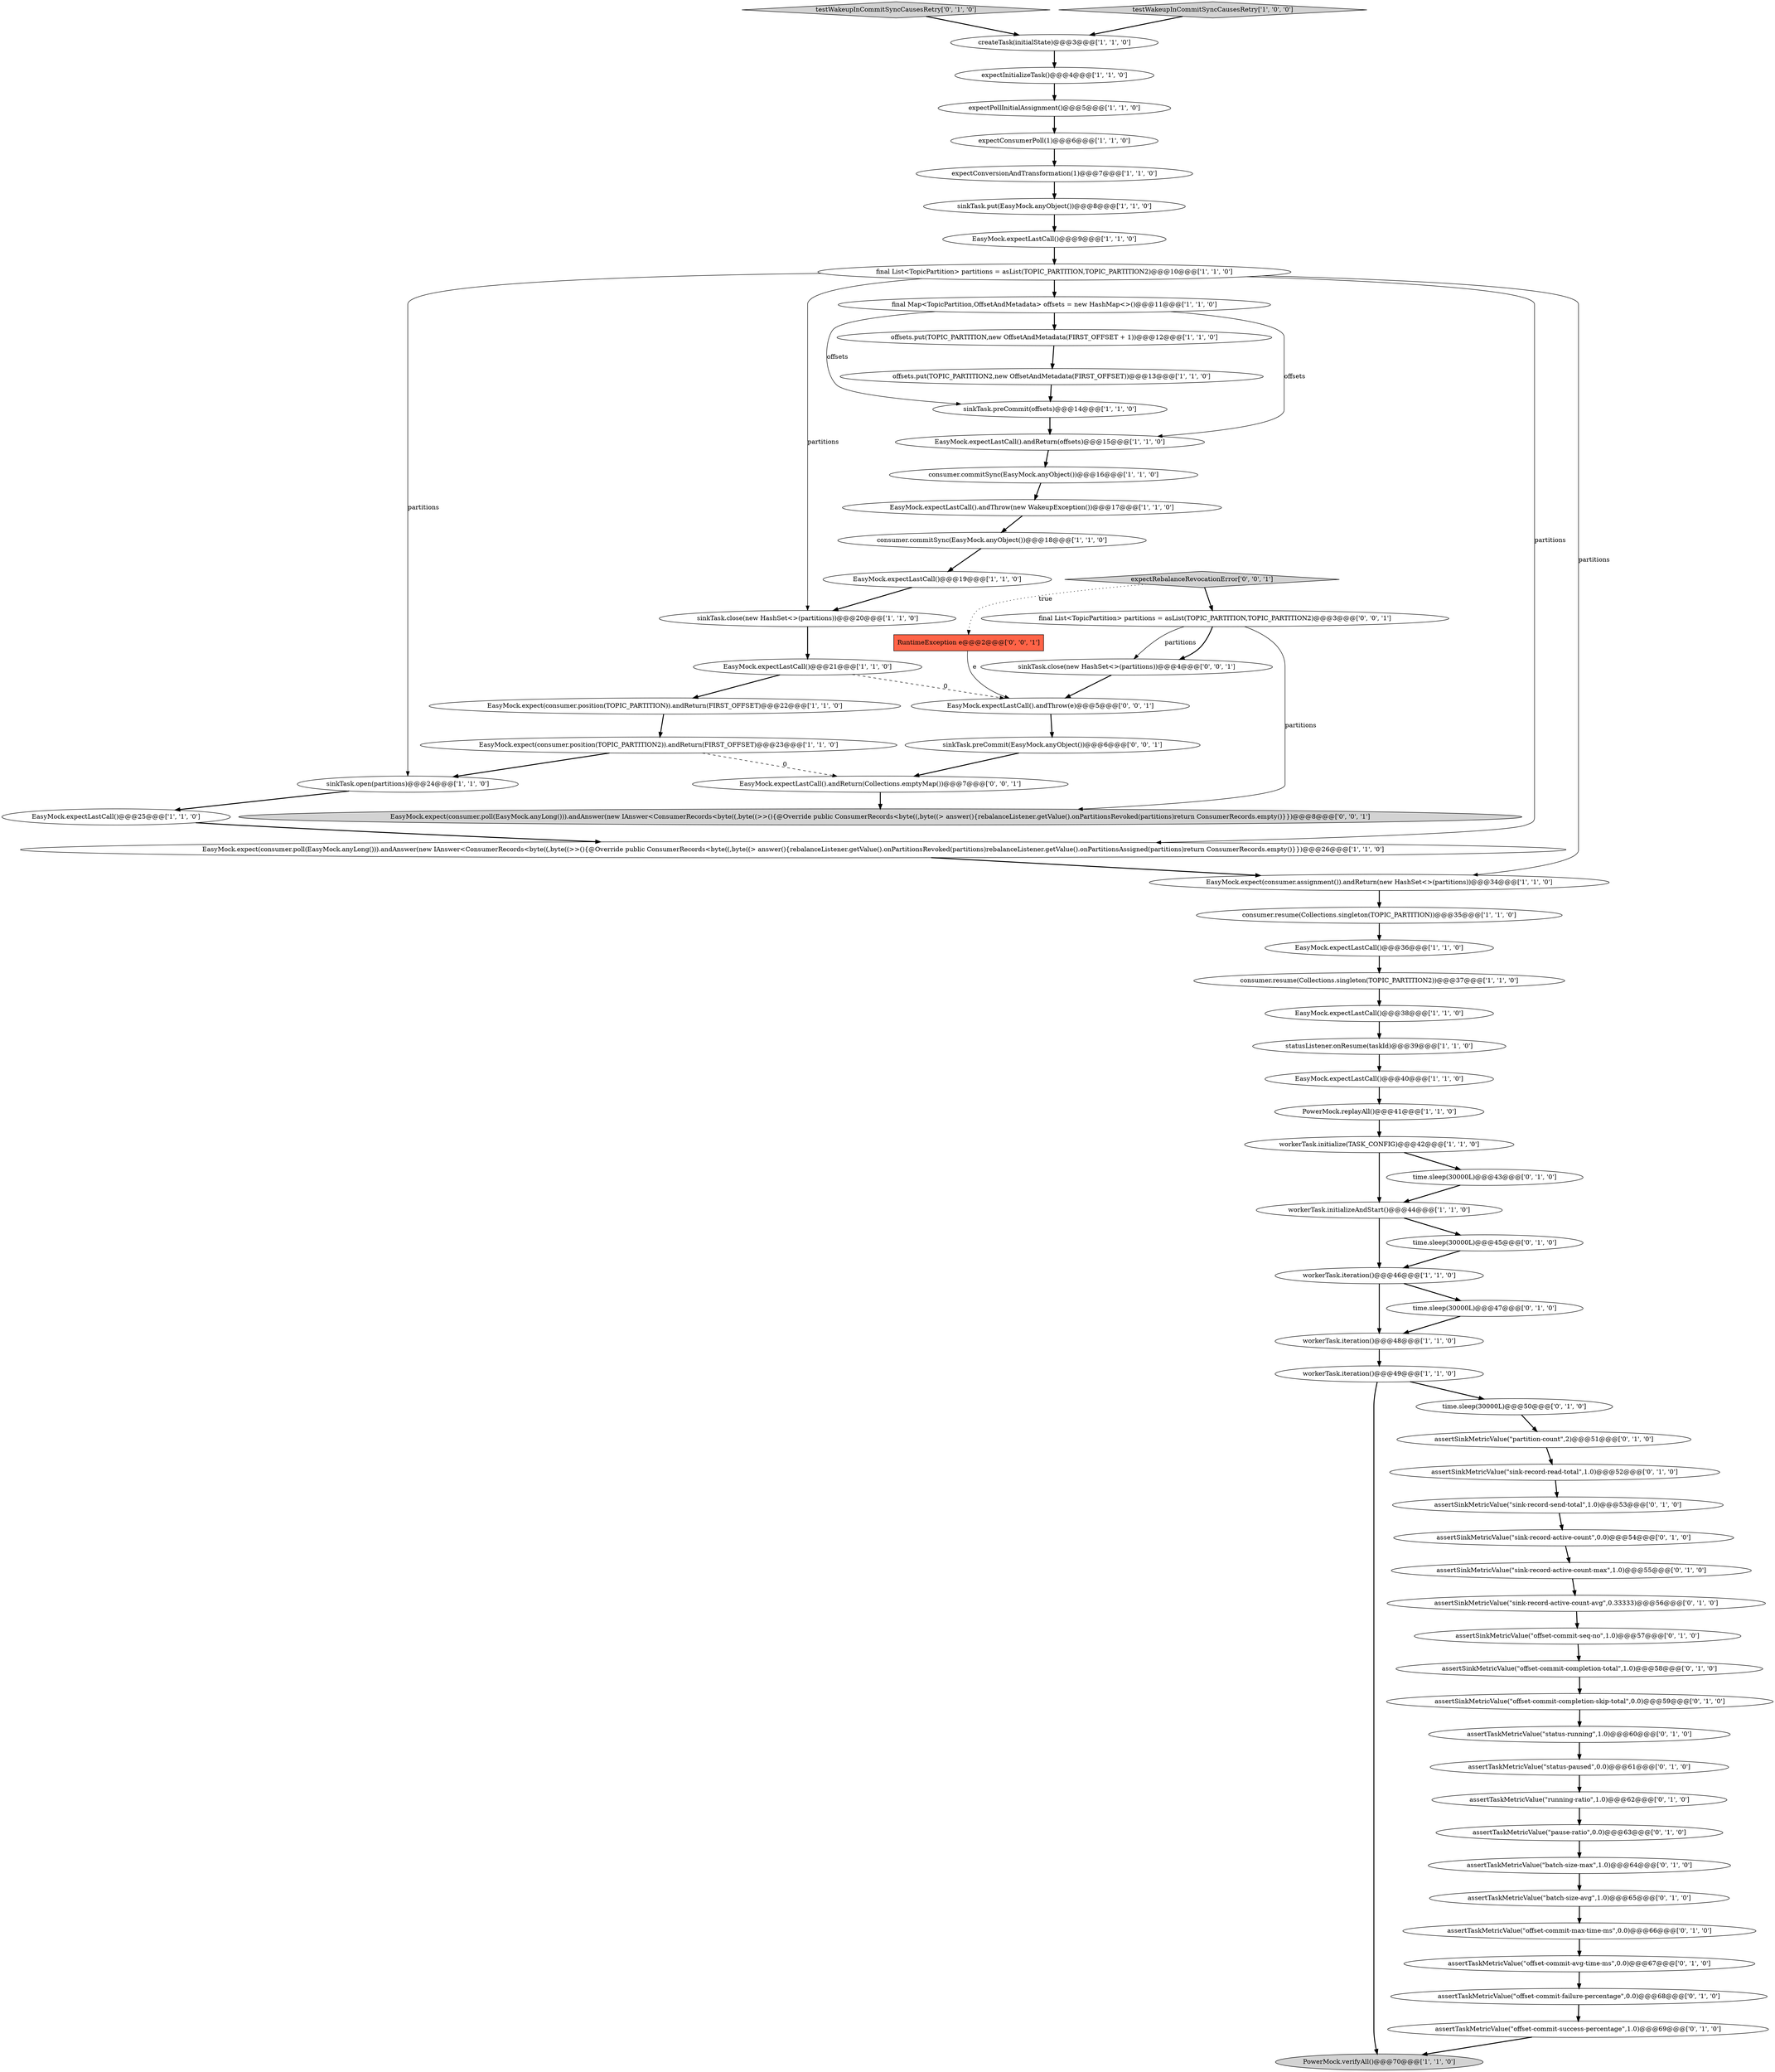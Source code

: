 digraph {
58 [style = filled, label = "assertSinkMetricValue(\"sink-record-active-count\",0.0)@@@54@@@['0', '1', '0']", fillcolor = white, shape = ellipse image = "AAA1AAABBB2BBB"];
27 [style = filled, label = "statusListener.onResume(taskId)@@@39@@@['1', '1', '0']", fillcolor = white, shape = ellipse image = "AAA0AAABBB1BBB"];
21 [style = filled, label = "sinkTask.preCommit(offsets)@@@14@@@['1', '1', '0']", fillcolor = white, shape = ellipse image = "AAA0AAABBB1BBB"];
16 [style = filled, label = "consumer.resume(Collections.singleton(TOPIC_PARTITION))@@@35@@@['1', '1', '0']", fillcolor = white, shape = ellipse image = "AAA0AAABBB1BBB"];
12 [style = filled, label = "final List<TopicPartition> partitions = asList(TOPIC_PARTITION,TOPIC_PARTITION2)@@@10@@@['1', '1', '0']", fillcolor = white, shape = ellipse image = "AAA0AAABBB1BBB"];
22 [style = filled, label = "EasyMock.expectLastCall()@@@36@@@['1', '1', '0']", fillcolor = white, shape = ellipse image = "AAA0AAABBB1BBB"];
37 [style = filled, label = "consumer.resume(Collections.singleton(TOPIC_PARTITION2))@@@37@@@['1', '1', '0']", fillcolor = white, shape = ellipse image = "AAA0AAABBB1BBB"];
38 [style = filled, label = "sinkTask.close(new HashSet<>(partitions))@@@20@@@['1', '1', '0']", fillcolor = white, shape = ellipse image = "AAA0AAABBB1BBB"];
32 [style = filled, label = "workerTask.iteration()@@@46@@@['1', '1', '0']", fillcolor = white, shape = ellipse image = "AAA0AAABBB1BBB"];
40 [style = filled, label = "testWakeupInCommitSyncCausesRetry['0', '1', '0']", fillcolor = lightgray, shape = diamond image = "AAA0AAABBB2BBB"];
49 [style = filled, label = "time.sleep(30000L)@@@45@@@['0', '1', '0']", fillcolor = white, shape = ellipse image = "AAA1AAABBB2BBB"];
45 [style = filled, label = "assertSinkMetricValue(\"offset-commit-seq-no\",1.0)@@@57@@@['0', '1', '0']", fillcolor = white, shape = ellipse image = "AAA1AAABBB2BBB"];
31 [style = filled, label = "testWakeupInCommitSyncCausesRetry['1', '0', '0']", fillcolor = lightgray, shape = diamond image = "AAA0AAABBB1BBB"];
8 [style = filled, label = "workerTask.initializeAndStart()@@@44@@@['1', '1', '0']", fillcolor = white, shape = ellipse image = "AAA0AAABBB1BBB"];
2 [style = filled, label = "EasyMock.expectLastCall().andReturn(offsets)@@@15@@@['1', '1', '0']", fillcolor = white, shape = ellipse image = "AAA0AAABBB1BBB"];
25 [style = filled, label = "offsets.put(TOPIC_PARTITION2,new OffsetAndMetadata(FIRST_OFFSET))@@@13@@@['1', '1', '0']", fillcolor = white, shape = ellipse image = "AAA0AAABBB1BBB"];
18 [style = filled, label = "offsets.put(TOPIC_PARTITION,new OffsetAndMetadata(FIRST_OFFSET + 1))@@@12@@@['1', '1', '0']", fillcolor = white, shape = ellipse image = "AAA0AAABBB1BBB"];
10 [style = filled, label = "EasyMock.expectLastCall()@@@38@@@['1', '1', '0']", fillcolor = white, shape = ellipse image = "AAA0AAABBB1BBB"];
1 [style = filled, label = "consumer.commitSync(EasyMock.anyObject())@@@18@@@['1', '1', '0']", fillcolor = white, shape = ellipse image = "AAA0AAABBB1BBB"];
28 [style = filled, label = "EasyMock.expectLastCall()@@@21@@@['1', '1', '0']", fillcolor = white, shape = ellipse image = "AAA0AAABBB1BBB"];
41 [style = filled, label = "assertTaskMetricValue(\"offset-commit-avg-time-ms\",0.0)@@@67@@@['0', '1', '0']", fillcolor = white, shape = ellipse image = "AAA1AAABBB2BBB"];
23 [style = filled, label = "PowerMock.verifyAll()@@@70@@@['1', '1', '0']", fillcolor = lightgray, shape = ellipse image = "AAA0AAABBB1BBB"];
61 [style = filled, label = "assertSinkMetricValue(\"sink-record-read-total\",1.0)@@@52@@@['0', '1', '0']", fillcolor = white, shape = ellipse image = "AAA1AAABBB2BBB"];
70 [style = filled, label = "expectRebalanceRevocationError['0', '0', '1']", fillcolor = lightgray, shape = diamond image = "AAA0AAABBB3BBB"];
30 [style = filled, label = "EasyMock.expectLastCall()@@@40@@@['1', '1', '0']", fillcolor = white, shape = ellipse image = "AAA0AAABBB1BBB"];
11 [style = filled, label = "workerTask.iteration()@@@48@@@['1', '1', '0']", fillcolor = white, shape = ellipse image = "AAA0AAABBB1BBB"];
60 [style = filled, label = "assertTaskMetricValue(\"pause-ratio\",0.0)@@@63@@@['0', '1', '0']", fillcolor = white, shape = ellipse image = "AAA1AAABBB2BBB"];
43 [style = filled, label = "assertSinkMetricValue(\"sink-record-active-count-avg\",0.33333)@@@56@@@['0', '1', '0']", fillcolor = white, shape = ellipse image = "AAA1AAABBB2BBB"];
15 [style = filled, label = "EasyMock.expectLastCall()@@@19@@@['1', '1', '0']", fillcolor = white, shape = ellipse image = "AAA0AAABBB1BBB"];
54 [style = filled, label = "assertSinkMetricValue(\"offset-commit-completion-skip-total\",0.0)@@@59@@@['0', '1', '0']", fillcolor = white, shape = ellipse image = "AAA1AAABBB2BBB"];
20 [style = filled, label = "sinkTask.put(EasyMock.anyObject())@@@8@@@['1', '1', '0']", fillcolor = white, shape = ellipse image = "AAA0AAABBB1BBB"];
36 [style = filled, label = "EasyMock.expect(consumer.poll(EasyMock.anyLong())).andAnswer(new IAnswer<ConsumerRecords<byte((,byte((>>(){@Override public ConsumerRecords<byte((,byte((> answer(){rebalanceListener.getValue().onPartitionsRevoked(partitions)rebalanceListener.getValue().onPartitionsAssigned(partitions)return ConsumerRecords.empty()}})@@@26@@@['1', '1', '0']", fillcolor = white, shape = ellipse image = "AAA0AAABBB1BBB"];
56 [style = filled, label = "time.sleep(30000L)@@@43@@@['0', '1', '0']", fillcolor = white, shape = ellipse image = "AAA1AAABBB2BBB"];
62 [style = filled, label = "assertSinkMetricValue(\"sink-record-active-count-max\",1.0)@@@55@@@['0', '1', '0']", fillcolor = white, shape = ellipse image = "AAA1AAABBB2BBB"];
34 [style = filled, label = "EasyMock.expect(consumer.position(TOPIC_PARTITION2)).andReturn(FIRST_OFFSET)@@@23@@@['1', '1', '0']", fillcolor = white, shape = ellipse image = "AAA0AAABBB1BBB"];
7 [style = filled, label = "workerTask.initialize(TASK_CONFIG)@@@42@@@['1', '1', '0']", fillcolor = white, shape = ellipse image = "AAA0AAABBB1BBB"];
68 [style = filled, label = "EasyMock.expectLastCall().andReturn(Collections.emptyMap())@@@7@@@['0', '0', '1']", fillcolor = white, shape = ellipse image = "AAA0AAABBB3BBB"];
0 [style = filled, label = "EasyMock.expect(consumer.position(TOPIC_PARTITION)).andReturn(FIRST_OFFSET)@@@22@@@['1', '1', '0']", fillcolor = white, shape = ellipse image = "AAA0AAABBB1BBB"];
69 [style = filled, label = "final List<TopicPartition> partitions = asList(TOPIC_PARTITION,TOPIC_PARTITION2)@@@3@@@['0', '0', '1']", fillcolor = white, shape = ellipse image = "AAA0AAABBB3BBB"];
64 [style = filled, label = "sinkTask.close(new HashSet<>(partitions))@@@4@@@['0', '0', '1']", fillcolor = white, shape = ellipse image = "AAA0AAABBB3BBB"];
63 [style = filled, label = "RuntimeException e@@@2@@@['0', '0', '1']", fillcolor = tomato, shape = box image = "AAA0AAABBB3BBB"];
46 [style = filled, label = "assertSinkMetricValue(\"offset-commit-completion-total\",1.0)@@@58@@@['0', '1', '0']", fillcolor = white, shape = ellipse image = "AAA1AAABBB2BBB"];
35 [style = filled, label = "sinkTask.open(partitions)@@@24@@@['1', '1', '0']", fillcolor = white, shape = ellipse image = "AAA0AAABBB1BBB"];
17 [style = filled, label = "expectConversionAndTransformation(1)@@@7@@@['1', '1', '0']", fillcolor = white, shape = ellipse image = "AAA0AAABBB1BBB"];
67 [style = filled, label = "EasyMock.expect(consumer.poll(EasyMock.anyLong())).andAnswer(new IAnswer<ConsumerRecords<byte((,byte((>>(){@Override public ConsumerRecords<byte((,byte((> answer(){rebalanceListener.getValue().onPartitionsRevoked(partitions)return ConsumerRecords.empty()}})@@@8@@@['0', '0', '1']", fillcolor = lightgray, shape = ellipse image = "AAA0AAABBB3BBB"];
14 [style = filled, label = "final Map<TopicPartition,OffsetAndMetadata> offsets = new HashMap<>()@@@11@@@['1', '1', '0']", fillcolor = white, shape = ellipse image = "AAA0AAABBB1BBB"];
26 [style = filled, label = "EasyMock.expectLastCall()@@@9@@@['1', '1', '0']", fillcolor = white, shape = ellipse image = "AAA0AAABBB1BBB"];
57 [style = filled, label = "assertSinkMetricValue(\"partition-count\",2)@@@51@@@['0', '1', '0']", fillcolor = white, shape = ellipse image = "AAA1AAABBB2BBB"];
51 [style = filled, label = "assertTaskMetricValue(\"batch-size-avg\",1.0)@@@65@@@['0', '1', '0']", fillcolor = white, shape = ellipse image = "AAA1AAABBB2BBB"];
42 [style = filled, label = "assertTaskMetricValue(\"offset-commit-success-percentage\",1.0)@@@69@@@['0', '1', '0']", fillcolor = white, shape = ellipse image = "AAA1AAABBB2BBB"];
66 [style = filled, label = "EasyMock.expectLastCall().andThrow(e)@@@5@@@['0', '0', '1']", fillcolor = white, shape = ellipse image = "AAA0AAABBB3BBB"];
3 [style = filled, label = "EasyMock.expect(consumer.assignment()).andReturn(new HashSet<>(partitions))@@@34@@@['1', '1', '0']", fillcolor = white, shape = ellipse image = "AAA0AAABBB1BBB"];
13 [style = filled, label = "PowerMock.replayAll()@@@41@@@['1', '1', '0']", fillcolor = white, shape = ellipse image = "AAA0AAABBB1BBB"];
50 [style = filled, label = "assertTaskMetricValue(\"running-ratio\",1.0)@@@62@@@['0', '1', '0']", fillcolor = white, shape = ellipse image = "AAA1AAABBB2BBB"];
53 [style = filled, label = "time.sleep(30000L)@@@47@@@['0', '1', '0']", fillcolor = white, shape = ellipse image = "AAA1AAABBB2BBB"];
48 [style = filled, label = "time.sleep(30000L)@@@50@@@['0', '1', '0']", fillcolor = white, shape = ellipse image = "AAA1AAABBB2BBB"];
6 [style = filled, label = "EasyMock.expectLastCall()@@@25@@@['1', '1', '0']", fillcolor = white, shape = ellipse image = "AAA0AAABBB1BBB"];
52 [style = filled, label = "assertTaskMetricValue(\"offset-commit-failure-percentage\",0.0)@@@68@@@['0', '1', '0']", fillcolor = white, shape = ellipse image = "AAA1AAABBB2BBB"];
19 [style = filled, label = "expectPollInitialAssignment()@@@5@@@['1', '1', '0']", fillcolor = white, shape = ellipse image = "AAA0AAABBB1BBB"];
59 [style = filled, label = "assertTaskMetricValue(\"batch-size-max\",1.0)@@@64@@@['0', '1', '0']", fillcolor = white, shape = ellipse image = "AAA1AAABBB2BBB"];
47 [style = filled, label = "assertSinkMetricValue(\"sink-record-send-total\",1.0)@@@53@@@['0', '1', '0']", fillcolor = white, shape = ellipse image = "AAA1AAABBB2BBB"];
24 [style = filled, label = "expectInitializeTask()@@@4@@@['1', '1', '0']", fillcolor = white, shape = ellipse image = "AAA0AAABBB1BBB"];
65 [style = filled, label = "sinkTask.preCommit(EasyMock.anyObject())@@@6@@@['0', '0', '1']", fillcolor = white, shape = ellipse image = "AAA0AAABBB3BBB"];
55 [style = filled, label = "assertTaskMetricValue(\"status-running\",1.0)@@@60@@@['0', '1', '0']", fillcolor = white, shape = ellipse image = "AAA1AAABBB2BBB"];
4 [style = filled, label = "createTask(initialState)@@@3@@@['1', '1', '0']", fillcolor = white, shape = ellipse image = "AAA0AAABBB1BBB"];
5 [style = filled, label = "workerTask.iteration()@@@49@@@['1', '1', '0']", fillcolor = white, shape = ellipse image = "AAA0AAABBB1BBB"];
39 [style = filled, label = "assertTaskMetricValue(\"status-paused\",0.0)@@@61@@@['0', '1', '0']", fillcolor = white, shape = ellipse image = "AAA1AAABBB2BBB"];
9 [style = filled, label = "consumer.commitSync(EasyMock.anyObject())@@@16@@@['1', '1', '0']", fillcolor = white, shape = ellipse image = "AAA0AAABBB1BBB"];
44 [style = filled, label = "assertTaskMetricValue(\"offset-commit-max-time-ms\",0.0)@@@66@@@['0', '1', '0']", fillcolor = white, shape = ellipse image = "AAA1AAABBB2BBB"];
33 [style = filled, label = "expectConsumerPoll(1)@@@6@@@['1', '1', '0']", fillcolor = white, shape = ellipse image = "AAA0AAABBB1BBB"];
29 [style = filled, label = "EasyMock.expectLastCall().andThrow(new WakeupException())@@@17@@@['1', '1', '0']", fillcolor = white, shape = ellipse image = "AAA0AAABBB1BBB"];
12->36 [style = solid, label="partitions"];
35->6 [style = bold, label=""];
12->35 [style = solid, label="partitions"];
57->61 [style = bold, label=""];
37->10 [style = bold, label=""];
38->28 [style = bold, label=""];
54->55 [style = bold, label=""];
13->7 [style = bold, label=""];
7->8 [style = bold, label=""];
64->66 [style = bold, label=""];
14->18 [style = bold, label=""];
43->45 [style = bold, label=""];
59->51 [style = bold, label=""];
15->38 [style = bold, label=""];
42->23 [style = bold, label=""];
49->32 [style = bold, label=""];
51->44 [style = bold, label=""];
36->3 [style = bold, label=""];
12->14 [style = bold, label=""];
70->69 [style = bold, label=""];
8->32 [style = bold, label=""];
39->50 [style = bold, label=""];
41->52 [style = bold, label=""];
30->13 [style = bold, label=""];
40->4 [style = bold, label=""];
33->17 [style = bold, label=""];
18->25 [style = bold, label=""];
10->27 [style = bold, label=""];
32->53 [style = bold, label=""];
32->11 [style = bold, label=""];
63->66 [style = solid, label="e"];
46->54 [style = bold, label=""];
16->22 [style = bold, label=""];
17->20 [style = bold, label=""];
62->43 [style = bold, label=""];
12->3 [style = solid, label="partitions"];
12->38 [style = solid, label="partitions"];
19->33 [style = bold, label=""];
53->11 [style = bold, label=""];
21->2 [style = bold, label=""];
69->67 [style = solid, label="partitions"];
68->67 [style = bold, label=""];
34->68 [style = dashed, label="0"];
25->21 [style = bold, label=""];
31->4 [style = bold, label=""];
4->24 [style = bold, label=""];
2->9 [style = bold, label=""];
58->62 [style = bold, label=""];
45->46 [style = bold, label=""];
50->60 [style = bold, label=""];
7->56 [style = bold, label=""];
5->23 [style = bold, label=""];
28->66 [style = dashed, label="0"];
48->57 [style = bold, label=""];
44->41 [style = bold, label=""];
27->30 [style = bold, label=""];
14->21 [style = solid, label="offsets"];
61->47 [style = bold, label=""];
1->15 [style = bold, label=""];
5->48 [style = bold, label=""];
56->8 [style = bold, label=""];
65->68 [style = bold, label=""];
26->12 [style = bold, label=""];
66->65 [style = bold, label=""];
9->29 [style = bold, label=""];
55->39 [style = bold, label=""];
69->64 [style = solid, label="partitions"];
24->19 [style = bold, label=""];
34->35 [style = bold, label=""];
3->16 [style = bold, label=""];
8->49 [style = bold, label=""];
29->1 [style = bold, label=""];
60->59 [style = bold, label=""];
70->63 [style = dotted, label="true"];
14->2 [style = solid, label="offsets"];
0->34 [style = bold, label=""];
6->36 [style = bold, label=""];
20->26 [style = bold, label=""];
47->58 [style = bold, label=""];
28->0 [style = bold, label=""];
11->5 [style = bold, label=""];
52->42 [style = bold, label=""];
22->37 [style = bold, label=""];
69->64 [style = bold, label=""];
}
